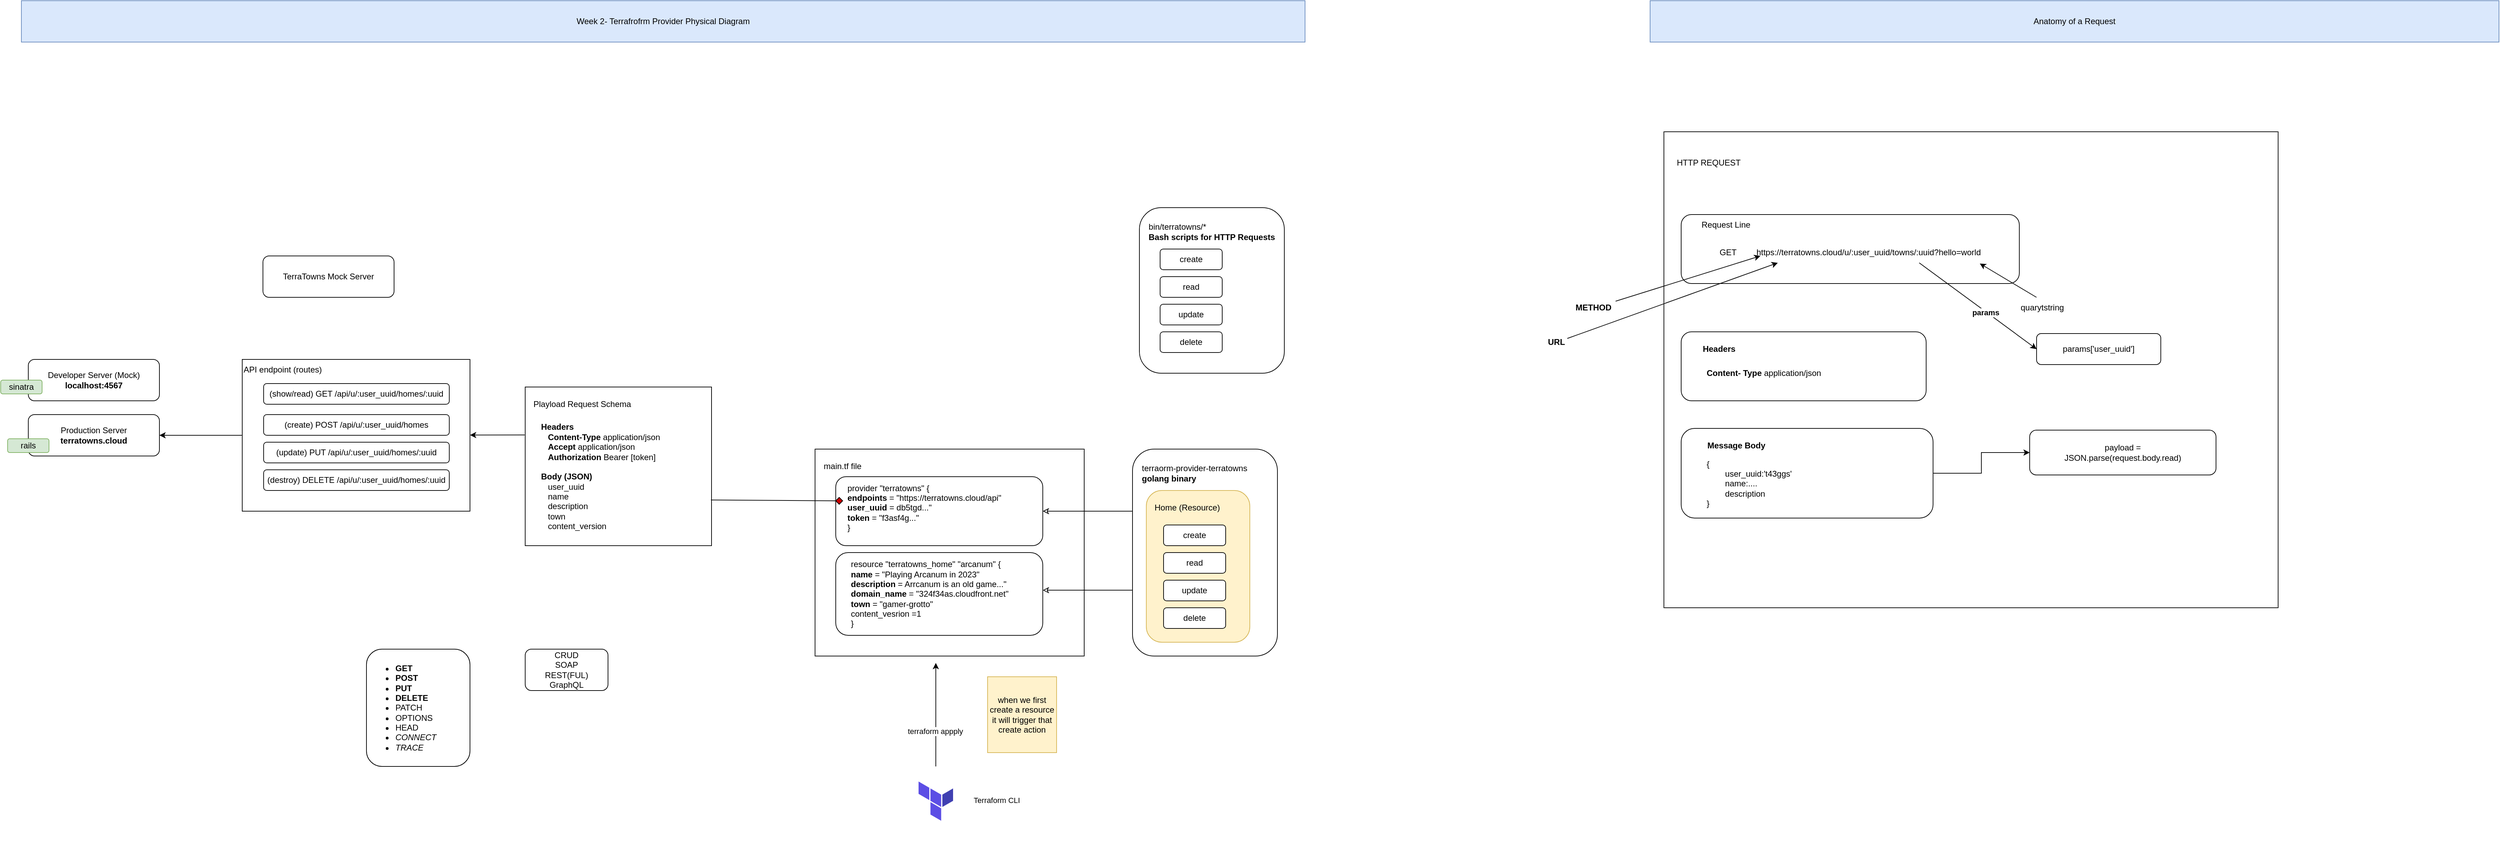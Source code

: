 <mxfile version="22.0.4" type="github">
  <diagram name="Page-1" id="9-hDQsOBaFfMstWY13xR">
    <mxGraphModel dx="5220" dy="2884" grid="1" gridSize="10" guides="1" tooltips="1" connect="1" arrows="1" fold="1" page="1" pageScale="1" pageWidth="850" pageHeight="1100" math="0" shadow="0">
      <root>
        <mxCell id="0" />
        <mxCell id="1" parent="0" />
        <mxCell id="-tGuC4WwJltdrqGDNcHd-3" value="" style="rounded=0;whiteSpace=wrap;html=1;" vertex="1" parent="1">
          <mxGeometry x="1500" y="-110" width="890" height="690" as="geometry" />
        </mxCell>
        <mxCell id="g_5SnFzGoh6url_46btn-46" value="" style="rounded=0;whiteSpace=wrap;html=1;" parent="1" vertex="1">
          <mxGeometry x="270" y="350" width="390" height="300" as="geometry" />
        </mxCell>
        <mxCell id="g_5SnFzGoh6url_46btn-52" value="" style="rounded=1;whiteSpace=wrap;html=1;" parent="1" vertex="1">
          <mxGeometry x="300" y="500" width="300" height="120" as="geometry" />
        </mxCell>
        <mxCell id="g_5SnFzGoh6url_46btn-3" value="" style="rounded=1;whiteSpace=wrap;html=1;" parent="1" vertex="1">
          <mxGeometry x="730" y="350" width="210" height="300" as="geometry" />
        </mxCell>
        <mxCell id="g_5SnFzGoh6url_46btn-6" value="" style="rounded=1;whiteSpace=wrap;html=1;fillColor=#fff2cc;strokeColor=#d6b656;" parent="1" vertex="1">
          <mxGeometry x="750" y="410" width="150" height="220" as="geometry" />
        </mxCell>
        <mxCell id="g_5SnFzGoh6url_46btn-68" style="edgeStyle=none;rounded=0;orthogonalLoop=1;jettySize=auto;html=1;entryX=0;entryY=0.5;entryDx=0;entryDy=0;endArrow=none;endFill=0;startArrow=classic;startFill=1;" parent="1" source="g_5SnFzGoh6url_46btn-1" target="g_5SnFzGoh6url_46btn-38" edge="1">
          <mxGeometry relative="1" as="geometry" />
        </mxCell>
        <mxCell id="g_5SnFzGoh6url_46btn-1" value="Production Server&lt;br&gt;&lt;b&gt;terratowns.cloud&lt;/b&gt;" style="rounded=1;whiteSpace=wrap;html=1;" parent="1" vertex="1">
          <mxGeometry x="-870" y="300" width="190" height="60" as="geometry" />
        </mxCell>
        <mxCell id="g_5SnFzGoh6url_46btn-4" value="&lt;div style=&quot;text-align: left;&quot;&gt;&lt;span style=&quot;background-color: initial;&quot;&gt;terraorm-provider-terratowns&lt;/span&gt;&lt;/div&gt;&lt;b&gt;&lt;div style=&quot;text-align: left;&quot;&gt;&lt;b style=&quot;background-color: initial;&quot;&gt;golang binary&lt;/b&gt;&lt;/div&gt;&lt;/b&gt;" style="text;strokeColor=none;align=center;fillColor=none;html=1;verticalAlign=middle;whiteSpace=wrap;rounded=0;" parent="1" vertex="1">
          <mxGeometry x="740" y="370" width="160" height="30" as="geometry" />
        </mxCell>
        <mxCell id="g_5SnFzGoh6url_46btn-5" value="create" style="rounded=1;whiteSpace=wrap;html=1;" parent="1" vertex="1">
          <mxGeometry x="775" y="460" width="90" height="30" as="geometry" />
        </mxCell>
        <mxCell id="g_5SnFzGoh6url_46btn-7" value="Home (Resource)" style="text;strokeColor=none;align=left;fillColor=none;html=1;verticalAlign=middle;whiteSpace=wrap;rounded=0;" parent="1" vertex="1">
          <mxGeometry x="760" y="420" width="130" height="30" as="geometry" />
        </mxCell>
        <mxCell id="g_5SnFzGoh6url_46btn-9" value="read" style="rounded=1;whiteSpace=wrap;html=1;" parent="1" vertex="1">
          <mxGeometry x="775" y="500" width="90" height="30" as="geometry" />
        </mxCell>
        <mxCell id="g_5SnFzGoh6url_46btn-10" value="update" style="rounded=1;whiteSpace=wrap;html=1;" parent="1" vertex="1">
          <mxGeometry x="775" y="540" width="90" height="30" as="geometry" />
        </mxCell>
        <mxCell id="g_5SnFzGoh6url_46btn-11" value="delete" style="rounded=1;whiteSpace=wrap;html=1;" parent="1" vertex="1">
          <mxGeometry x="775" y="580" width="90" height="30" as="geometry" />
        </mxCell>
        <mxCell id="g_5SnFzGoh6url_46btn-12" value="TerraTowns Mock Server" style="rounded=1;whiteSpace=wrap;html=1;" parent="1" vertex="1">
          <mxGeometry x="-530" y="70" width="190" height="60" as="geometry" />
        </mxCell>
        <mxCell id="g_5SnFzGoh6url_46btn-13" value="Developer Server (Mock)&lt;br&gt;&lt;b&gt;localhost:4567&lt;/b&gt;" style="rounded=1;whiteSpace=wrap;html=1;" parent="1" vertex="1">
          <mxGeometry x="-870" y="220" width="190" height="60" as="geometry" />
        </mxCell>
        <mxCell id="g_5SnFzGoh6url_46btn-14" value="sinatra" style="rounded=1;whiteSpace=wrap;html=1;fillColor=#d5e8d4;strokeColor=#82b366;" parent="1" vertex="1">
          <mxGeometry x="-910" y="250" width="60" height="20" as="geometry" />
        </mxCell>
        <mxCell id="g_5SnFzGoh6url_46btn-15" value="rails" style="rounded=1;whiteSpace=wrap;html=1;fillColor=#d5e8d4;strokeColor=#82b366;" parent="1" vertex="1">
          <mxGeometry x="-900" y="335" width="60" height="20" as="geometry" />
        </mxCell>
        <mxCell id="g_5SnFzGoh6url_46btn-17" value="" style="rounded=1;whiteSpace=wrap;html=1;" parent="1" vertex="1">
          <mxGeometry x="740" width="210" height="240" as="geometry" />
        </mxCell>
        <mxCell id="g_5SnFzGoh6url_46btn-19" value="&lt;div style=&quot;text-align: left;&quot;&gt;&lt;span style=&quot;background-color: initial;&quot;&gt;bin/terratowns/*&lt;/span&gt;&lt;/div&gt;&lt;b&gt;&lt;div style=&quot;text-align: left;&quot;&gt;Bash scripts for HTTP Requests&lt;/div&gt;&lt;/b&gt;" style="text;strokeColor=none;align=center;fillColor=none;html=1;verticalAlign=middle;whiteSpace=wrap;rounded=0;" parent="1" vertex="1">
          <mxGeometry x="750" y="20" width="190" height="30" as="geometry" />
        </mxCell>
        <mxCell id="g_5SnFzGoh6url_46btn-20" value="create" style="rounded=1;whiteSpace=wrap;html=1;" parent="1" vertex="1">
          <mxGeometry x="770" y="60" width="90" height="30" as="geometry" />
        </mxCell>
        <mxCell id="g_5SnFzGoh6url_46btn-22" value="read" style="rounded=1;whiteSpace=wrap;html=1;" parent="1" vertex="1">
          <mxGeometry x="770" y="100" width="90" height="30" as="geometry" />
        </mxCell>
        <mxCell id="g_5SnFzGoh6url_46btn-23" value="update" style="rounded=1;whiteSpace=wrap;html=1;" parent="1" vertex="1">
          <mxGeometry x="770" y="140" width="90" height="30" as="geometry" />
        </mxCell>
        <mxCell id="g_5SnFzGoh6url_46btn-24" value="delete" style="rounded=1;whiteSpace=wrap;html=1;" parent="1" vertex="1">
          <mxGeometry x="770" y="180" width="90" height="30" as="geometry" />
        </mxCell>
        <mxCell id="g_5SnFzGoh6url_46btn-38" value="" style="rounded=0;whiteSpace=wrap;html=1;" parent="1" vertex="1">
          <mxGeometry x="-560" y="220" width="330" height="220" as="geometry" />
        </mxCell>
        <mxCell id="g_5SnFzGoh6url_46btn-39" value="&lt;div style=&quot;&quot;&gt;API endpoint (routes)&lt;/div&gt;" style="text;strokeColor=none;align=left;fillColor=none;html=1;verticalAlign=middle;whiteSpace=wrap;rounded=0;" parent="1" vertex="1">
          <mxGeometry x="-560" y="220" width="160" height="30" as="geometry" />
        </mxCell>
        <mxCell id="g_5SnFzGoh6url_46btn-40" value="(show/read) GET /api/u/:user_uuid/homes/:uuid" style="rounded=1;whiteSpace=wrap;html=1;align=center;" parent="1" vertex="1">
          <mxGeometry x="-529" y="255" width="269" height="30" as="geometry" />
        </mxCell>
        <mxCell id="g_5SnFzGoh6url_46btn-41" value="(create) POST /api/u/:user_uuid/homes" style="rounded=1;whiteSpace=wrap;html=1;align=center;" parent="1" vertex="1">
          <mxGeometry x="-529" y="300" width="269" height="30" as="geometry" />
        </mxCell>
        <mxCell id="g_5SnFzGoh6url_46btn-42" value="(update) PUT /api/u/:user_uuid/homes/:uuid" style="rounded=1;whiteSpace=wrap;html=1;align=center;" parent="1" vertex="1">
          <mxGeometry x="-529" y="340" width="269" height="30" as="geometry" />
        </mxCell>
        <mxCell id="g_5SnFzGoh6url_46btn-44" value="(destroy) DELETE /api/u/:user_uuid/homes/:uuid" style="rounded=1;whiteSpace=wrap;html=1;align=center;" parent="1" vertex="1">
          <mxGeometry x="-529" y="380" width="269" height="30" as="geometry" />
        </mxCell>
        <mxCell id="g_5SnFzGoh6url_46btn-47" value="main.tf file" style="text;strokeColor=none;align=center;fillColor=none;html=1;verticalAlign=middle;whiteSpace=wrap;rounded=0;" parent="1" vertex="1">
          <mxGeometry x="270" y="360" width="80" height="30" as="geometry" />
        </mxCell>
        <mxCell id="g_5SnFzGoh6url_46btn-49" value="resource &quot;terratowns_home&quot; &quot;arcanum&quot; {&lt;br&gt;&lt;b&gt;name&lt;/b&gt; = &quot;Playing Arcanum in 2023&quot;&lt;br&gt;&lt;b&gt;description&lt;/b&gt; = Arrcanum is an old game...&quot;&lt;br&gt;&lt;b&gt;domain_name&lt;/b&gt; = &quot;324f34as.cloudfront.net&quot;&lt;br&gt;&lt;b&gt;town&lt;/b&gt; = &quot;gamer-grotto&quot;&lt;br&gt;content_vesrion =1&amp;nbsp;&lt;br&gt;}" style="text;strokeColor=none;align=left;fillColor=none;html=1;verticalAlign=middle;whiteSpace=wrap;rounded=0;" parent="1" vertex="1">
          <mxGeometry x="320" y="500" width="260" height="120" as="geometry" />
        </mxCell>
        <mxCell id="g_5SnFzGoh6url_46btn-50" value="" style="rounded=1;whiteSpace=wrap;html=1;" parent="1" vertex="1">
          <mxGeometry x="300" y="390" width="300" height="100" as="geometry" />
        </mxCell>
        <mxCell id="g_5SnFzGoh6url_46btn-51" value="provider &quot;terratowns&quot; {&amp;nbsp;&lt;br&gt;&lt;b&gt;endpoints&lt;/b&gt; = &quot;https://terratowns.cloud/api&quot;&lt;br&gt;&lt;b&gt;user_uuid&lt;/b&gt; = db5tgd...&quot;&lt;br&gt;&lt;b&gt;token&lt;/b&gt; = &quot;f3asf4g...&quot;&lt;br&gt;}" style="text;strokeColor=none;align=left;fillColor=none;html=1;verticalAlign=middle;whiteSpace=wrap;rounded=0;" parent="1" vertex="1">
          <mxGeometry x="315" y="400" width="260" height="70" as="geometry" />
        </mxCell>
        <mxCell id="g_5SnFzGoh6url_46btn-53" value="" style="rounded=0;whiteSpace=wrap;html=1;" parent="1" vertex="1">
          <mxGeometry x="-150" y="260" width="270" height="230" as="geometry" />
        </mxCell>
        <mxCell id="g_5SnFzGoh6url_46btn-54" value="&lt;div style=&quot;&quot;&gt;Playload Request Schema&lt;/div&gt;" style="text;strokeColor=none;align=left;fillColor=none;html=1;verticalAlign=middle;whiteSpace=wrap;rounded=0;" parent="1" vertex="1">
          <mxGeometry x="-140" y="270" width="160" height="30" as="geometry" />
        </mxCell>
        <mxCell id="g_5SnFzGoh6url_46btn-55" value="&lt;div style=&quot;&quot;&gt;&lt;b&gt;Headers&lt;/b&gt;&lt;/div&gt;&lt;div style=&quot;&quot;&gt;&lt;b&gt;&amp;nbsp; &amp;nbsp;Content-Type&lt;/b&gt; application/json&lt;/div&gt;&lt;div style=&quot;&quot;&gt;&lt;b&gt;&amp;nbsp; &amp;nbsp;Accept &lt;/b&gt;application/json&lt;/div&gt;&lt;div style=&quot;&quot;&gt;&lt;b&gt;&amp;nbsp; &amp;nbsp;Authorization &lt;/b&gt;Bearer [token]&lt;/div&gt;&lt;div style=&quot;&quot;&gt;&lt;b&gt;&lt;br&gt;&lt;/b&gt;&lt;/div&gt;&lt;div style=&quot;&quot;&gt;&lt;b&gt;Body (JSON)&lt;/b&gt;&lt;/div&gt;&lt;div style=&quot;&quot;&gt;&amp;nbsp; &amp;nbsp;user_uuid&lt;/div&gt;&lt;div style=&quot;&quot;&gt;&amp;nbsp; &amp;nbsp;name&lt;/div&gt;&lt;div style=&quot;&quot;&gt;&amp;nbsp; &amp;nbsp;description&lt;/div&gt;&lt;div style=&quot;&quot;&gt;&amp;nbsp; &amp;nbsp;town&lt;/div&gt;&lt;div style=&quot;&quot;&gt;&amp;nbsp; &amp;nbsp;content_version&lt;/div&gt;" style="text;strokeColor=none;align=left;fillColor=none;html=1;verticalAlign=middle;whiteSpace=wrap;rounded=0;" parent="1" vertex="1">
          <mxGeometry x="-129" y="310" width="230" height="160" as="geometry" />
        </mxCell>
        <mxCell id="g_5SnFzGoh6url_46btn-57" style="edgeStyle=orthogonalEdgeStyle;rounded=0;orthogonalLoop=1;jettySize=auto;html=1;" parent="1" source="g_5SnFzGoh6url_46btn-56" edge="1">
          <mxGeometry relative="1" as="geometry">
            <mxPoint x="445" y="660" as="targetPoint" />
          </mxGeometry>
        </mxCell>
        <mxCell id="g_5SnFzGoh6url_46btn-58" value="terraform appply" style="edgeLabel;html=1;align=center;verticalAlign=middle;resizable=0;points=[];" parent="g_5SnFzGoh6url_46btn-57" vertex="1" connectable="0">
          <mxGeometry x="-0.322" y="1" relative="1" as="geometry">
            <mxPoint as="offset" />
          </mxGeometry>
        </mxCell>
        <mxCell id="g_5SnFzGoh6url_46btn-56" value="" style="shape=image;verticalLabelPosition=bottom;labelBackgroundColor=default;verticalAlign=top;aspect=fixed;imageAspect=0;image=data:image/svg+xml,PHN2ZyB4bWxucz0iaHR0cDovL3d3dy53My5vcmcvMjAwMC9zdmciIGZpbGw9Im5vbmUiIHZpZXdCb3g9IjAgMCA2NCA2NCIgaGVpZ2h0PSI4MDBweCIgd2lkdGg9IjgwMHB4Ij48cGF0aCBmaWxsPSIjNDA0MEIyIiBkPSJNMzguMDYgMjYuMTUxdjExLjQ3M0w0OCAzMS44OTFWMjAuNDA2bC05Ljk0IDUuNzQ1eiIvPjxwYXRoIGZpbGw9IiM1QzRFRTUiIGQ9Im0yNy4wMyAyMC40MDYgOS45NCA1Ljc0NXYxMS40NzNsLTkuOTQtNS43NFYyMC40MDd6TTE2IDE0djExLjQ3OWw5Ljk0IDUuNzR2LTExLjQ4TDE2IDE0em0xMS4wMyAzMC42MjQgOS45NCA1Ljc0di0xMS40OGwtOS45NC01LjczOXYxMS40OHoiLz48L3N2Zz4=;" parent="1" vertex="1">
          <mxGeometry x="395" y="810" width="100" height="100" as="geometry" />
        </mxCell>
        <mxCell id="g_5SnFzGoh6url_46btn-60" style="edgeStyle=orthogonalEdgeStyle;rounded=0;orthogonalLoop=1;jettySize=auto;html=1;entryX=0;entryY=0.3;entryDx=0;entryDy=0;entryPerimeter=0;startArrow=classic;startFill=0;endArrow=none;endFill=0;" parent="1" source="g_5SnFzGoh6url_46btn-50" target="g_5SnFzGoh6url_46btn-3" edge="1">
          <mxGeometry relative="1" as="geometry" />
        </mxCell>
        <mxCell id="g_5SnFzGoh6url_46btn-61" style="edgeStyle=orthogonalEdgeStyle;rounded=0;orthogonalLoop=1;jettySize=auto;html=1;entryX=0;entryY=0.3;entryDx=0;entryDy=0;entryPerimeter=0;startArrow=classic;startFill=0;endArrow=none;endFill=0;" parent="1" edge="1">
          <mxGeometry relative="1" as="geometry">
            <mxPoint x="600" y="554.52" as="sourcePoint" />
            <mxPoint x="730" y="554.52" as="targetPoint" />
          </mxGeometry>
        </mxCell>
        <mxCell id="g_5SnFzGoh6url_46btn-62" value="when we first create a resource it will trigger that create action" style="rounded=0;whiteSpace=wrap;html=1;fillColor=#fff2cc;strokeColor=#d6b656;" parent="1" vertex="1">
          <mxGeometry x="520" y="680" width="100" height="110" as="geometry" />
        </mxCell>
        <mxCell id="g_5SnFzGoh6url_46btn-63" value="Terraform CLI" style="edgeLabel;html=1;align=center;verticalAlign=middle;resizable=0;points=[];" parent="1" vertex="1" connectable="0">
          <mxGeometry x="600" y="920" as="geometry">
            <mxPoint x="-67" y="-61" as="offset" />
          </mxGeometry>
        </mxCell>
        <mxCell id="g_5SnFzGoh6url_46btn-64" value="" style="rhombus;whiteSpace=wrap;html=1;fillColor=#CC0000;" parent="1" vertex="1">
          <mxGeometry x="300" y="420" width="10" height="10" as="geometry" />
        </mxCell>
        <mxCell id="g_5SnFzGoh6url_46btn-66" style="edgeStyle=none;rounded=0;orthogonalLoop=1;jettySize=auto;html=1;entryX=0.997;entryY=0.712;entryDx=0;entryDy=0;entryPerimeter=0;endArrow=none;endFill=0;" parent="1" source="g_5SnFzGoh6url_46btn-64" target="g_5SnFzGoh6url_46btn-53" edge="1">
          <mxGeometry relative="1" as="geometry" />
        </mxCell>
        <mxCell id="g_5SnFzGoh6url_46btn-67" style="edgeStyle=none;rounded=0;orthogonalLoop=1;jettySize=auto;html=1;entryX=-0.003;entryY=0.302;entryDx=0;entryDy=0;entryPerimeter=0;endArrow=none;endFill=0;startArrow=classic;startFill=1;" parent="1" source="g_5SnFzGoh6url_46btn-38" target="g_5SnFzGoh6url_46btn-53" edge="1">
          <mxGeometry relative="1" as="geometry" />
        </mxCell>
        <mxCell id="g_5SnFzGoh6url_46btn-69" value="&lt;ul&gt;&lt;li&gt;&lt;b&gt;GET&lt;/b&gt;&lt;/li&gt;&lt;li&gt;&lt;b&gt;POST&lt;/b&gt;&lt;/li&gt;&lt;li&gt;&lt;b&gt;PUT&lt;/b&gt;&lt;/li&gt;&lt;li&gt;&lt;b&gt;DELETE&lt;/b&gt;&lt;/li&gt;&lt;li&gt;PATCH&lt;/li&gt;&lt;li&gt;OPTIONS&lt;/li&gt;&lt;li&gt;HEAD&lt;/li&gt;&lt;li&gt;&lt;i&gt;CONNECT&lt;/i&gt;&lt;/li&gt;&lt;li&gt;&lt;i&gt;TRACE&lt;/i&gt;&lt;/li&gt;&lt;/ul&gt;" style="rounded=1;whiteSpace=wrap;html=1;align=left;" parent="1" vertex="1">
          <mxGeometry x="-380" y="640" width="150" height="170" as="geometry" />
        </mxCell>
        <mxCell id="g_5SnFzGoh6url_46btn-70" value="CRUD&lt;br&gt;SOAP&lt;br&gt;REST(FUL)&lt;br&gt;GraphQL" style="rounded=1;whiteSpace=wrap;html=1;" parent="1" vertex="1">
          <mxGeometry x="-150" y="640" width="120" height="60" as="geometry" />
        </mxCell>
        <mxCell id="-tGuC4WwJltdrqGDNcHd-1" value="Week 2- Terrafrofrm Provider Physical Diagram" style="rounded=0;whiteSpace=wrap;html=1;fillColor=#dae8fc;strokeColor=#6c8ebf;" vertex="1" parent="1">
          <mxGeometry x="-880" y="-300" width="1860" height="60" as="geometry" />
        </mxCell>
        <mxCell id="-tGuC4WwJltdrqGDNcHd-2" value="Anatomy of a Request" style="rounded=0;whiteSpace=wrap;html=1;fillColor=#dae8fc;strokeColor=#6c8ebf;" vertex="1" parent="1">
          <mxGeometry x="1480" y="-300" width="1230" height="60" as="geometry" />
        </mxCell>
        <mxCell id="-tGuC4WwJltdrqGDNcHd-5" value="&lt;div style=&quot;text-align: left;&quot;&gt;HTTP REQUEST&lt;/div&gt;" style="text;strokeColor=none;align=center;fillColor=none;html=1;verticalAlign=middle;whiteSpace=wrap;rounded=0;" vertex="1" parent="1">
          <mxGeometry x="1500" y="-80" width="130" height="30" as="geometry" />
        </mxCell>
        <mxCell id="-tGuC4WwJltdrqGDNcHd-8" value="" style="rounded=1;whiteSpace=wrap;html=1;" vertex="1" parent="1">
          <mxGeometry x="1525" y="10" width="490" height="100" as="geometry" />
        </mxCell>
        <mxCell id="-tGuC4WwJltdrqGDNcHd-6" value="&lt;div style=&quot;text-align: left;&quot;&gt;Request Line&lt;/div&gt;" style="text;strokeColor=none;align=center;fillColor=none;html=1;verticalAlign=middle;whiteSpace=wrap;rounded=0;" vertex="1" parent="1">
          <mxGeometry x="1540" y="10" width="100" height="30" as="geometry" />
        </mxCell>
        <mxCell id="-tGuC4WwJltdrqGDNcHd-7" value="&lt;div style=&quot;text-align: left;&quot;&gt;GET&lt;span style=&quot;white-space: pre;&quot;&gt;&#x9;&lt;/span&gt;&lt;span style=&quot;white-space: pre;&quot;&gt;&#x9;h&lt;/span&gt;ttps://terratowns.cloud/u/:user_uuid/towns/:uuid?hello=world&lt;/div&gt;" style="text;strokeColor=none;align=center;fillColor=none;html=1;verticalAlign=middle;whiteSpace=wrap;rounded=0;" vertex="1" parent="1">
          <mxGeometry x="1560" y="50" width="420" height="30" as="geometry" />
        </mxCell>
        <mxCell id="-tGuC4WwJltdrqGDNcHd-9" value="" style="rounded=1;whiteSpace=wrap;html=1;" vertex="1" parent="1">
          <mxGeometry x="1525" y="180" width="355" height="100" as="geometry" />
        </mxCell>
        <mxCell id="-tGuC4WwJltdrqGDNcHd-10" value="&lt;div style=&quot;text-align: left;&quot;&gt;&lt;b&gt;Headers&lt;/b&gt;&lt;/div&gt;" style="text;strokeColor=none;align=center;fillColor=none;html=1;verticalAlign=middle;whiteSpace=wrap;rounded=0;" vertex="1" parent="1">
          <mxGeometry x="1540" y="190" width="80" height="30" as="geometry" />
        </mxCell>
        <mxCell id="-tGuC4WwJltdrqGDNcHd-11" value="&lt;div style=&quot;&quot;&gt;&lt;b&gt;Content- Type&lt;/b&gt; application/json&lt;/div&gt;" style="text;strokeColor=none;align=left;fillColor=none;html=1;verticalAlign=middle;whiteSpace=wrap;rounded=0;" vertex="1" parent="1">
          <mxGeometry x="1560" y="225" width="200" height="30" as="geometry" />
        </mxCell>
        <mxCell id="-tGuC4WwJltdrqGDNcHd-29" style="edgeStyle=orthogonalEdgeStyle;rounded=0;orthogonalLoop=1;jettySize=auto;html=1;" edge="1" parent="1" source="-tGuC4WwJltdrqGDNcHd-12" target="-tGuC4WwJltdrqGDNcHd-16">
          <mxGeometry relative="1" as="geometry" />
        </mxCell>
        <mxCell id="-tGuC4WwJltdrqGDNcHd-12" value="" style="rounded=1;whiteSpace=wrap;html=1;" vertex="1" parent="1">
          <mxGeometry x="1525" y="320" width="365" height="130" as="geometry" />
        </mxCell>
        <mxCell id="-tGuC4WwJltdrqGDNcHd-13" value="&lt;div style=&quot;&quot;&gt;&lt;b&gt;Message Body&lt;/b&gt;&lt;/div&gt;" style="text;strokeColor=none;align=center;fillColor=none;html=1;verticalAlign=middle;whiteSpace=wrap;rounded=0;" vertex="1" parent="1">
          <mxGeometry x="1540" y="330" width="130" height="30" as="geometry" />
        </mxCell>
        <mxCell id="-tGuC4WwJltdrqGDNcHd-14" value="&lt;div style=&quot;&quot;&gt;{&lt;/div&gt;&lt;div style=&quot;&quot;&gt;&amp;nbsp;&lt;span style=&quot;white-space: pre;&quot;&gt;&#x9;&lt;/span&gt;user_uuid:&#39;t43ggs&#39;&lt;/div&gt;&lt;div style=&quot;&quot;&gt;&lt;span style=&quot;white-space: pre;&quot;&gt;&#x9;&lt;/span&gt;name:....&lt;br&gt;&lt;/div&gt;&lt;div style=&quot;&quot;&gt;&lt;span style=&quot;white-space: pre;&quot;&gt;&#x9;&lt;/span&gt;description&lt;br&gt;&lt;/div&gt;&lt;div style=&quot;&quot;&gt;}&lt;/div&gt;" style="text;strokeColor=none;align=left;fillColor=none;html=1;verticalAlign=middle;whiteSpace=wrap;rounded=0;" vertex="1" parent="1">
          <mxGeometry x="1560" y="360" width="260" height="80" as="geometry" />
        </mxCell>
        <mxCell id="-tGuC4WwJltdrqGDNcHd-15" value="params[&#39;user_uuid&#39;]" style="rounded=1;whiteSpace=wrap;html=1;" vertex="1" parent="1">
          <mxGeometry x="2040" y="182.5" width="180" height="45" as="geometry" />
        </mxCell>
        <mxCell id="-tGuC4WwJltdrqGDNcHd-16" value="payload =&lt;br&gt;JSON.parse(request.body.read)" style="rounded=1;whiteSpace=wrap;html=1;" vertex="1" parent="1">
          <mxGeometry x="2030" y="322.5" width="270" height="65" as="geometry" />
        </mxCell>
        <mxCell id="-tGuC4WwJltdrqGDNcHd-18" value="&lt;div style=&quot;&quot;&gt;quarytstring&lt;/div&gt;" style="text;strokeColor=none;align=left;fillColor=none;html=1;verticalAlign=middle;whiteSpace=wrap;rounded=0;" vertex="1" parent="1">
          <mxGeometry x="2015" y="130" width="100" height="30" as="geometry" />
        </mxCell>
        <mxCell id="-tGuC4WwJltdrqGDNcHd-21" style="rounded=0;orthogonalLoop=1;jettySize=auto;html=1;entryX=0.947;entryY=1.033;entryDx=0;entryDy=0;entryPerimeter=0;" edge="1" parent="1" source="-tGuC4WwJltdrqGDNcHd-18" target="-tGuC4WwJltdrqGDNcHd-7">
          <mxGeometry relative="1" as="geometry" />
        </mxCell>
        <mxCell id="-tGuC4WwJltdrqGDNcHd-22" style="rounded=0;orthogonalLoop=1;jettySize=auto;html=1;entryX=0.738;entryY=1;entryDx=0;entryDy=0;entryPerimeter=0;exitX=0;exitY=0.5;exitDx=0;exitDy=0;endArrow=none;endFill=0;startArrow=classic;startFill=1;" edge="1" parent="1" source="-tGuC4WwJltdrqGDNcHd-15" target="-tGuC4WwJltdrqGDNcHd-7">
          <mxGeometry relative="1" as="geometry" />
        </mxCell>
        <mxCell id="-tGuC4WwJltdrqGDNcHd-23" value="&lt;b&gt;params&lt;/b&gt;" style="edgeLabel;html=1;align=center;verticalAlign=middle;resizable=0;points=[];" vertex="1" connectable="0" parent="-tGuC4WwJltdrqGDNcHd-22">
          <mxGeometry x="-0.133" y="1" relative="1" as="geometry">
            <mxPoint as="offset" />
          </mxGeometry>
        </mxCell>
        <mxCell id="-tGuC4WwJltdrqGDNcHd-25" value="&lt;div style=&quot;&quot;&gt;&lt;b&gt;METHOD&lt;/b&gt;&lt;/div&gt;" style="text;strokeColor=none;align=left;fillColor=none;html=1;verticalAlign=middle;whiteSpace=wrap;rounded=0;" vertex="1" parent="1">
          <mxGeometry x="1370" y="130" width="60" height="30" as="geometry" />
        </mxCell>
        <mxCell id="-tGuC4WwJltdrqGDNcHd-26" style="rounded=0;orthogonalLoop=1;jettySize=auto;html=1;entryX=0.19;entryY=0.667;entryDx=0;entryDy=0;entryPerimeter=0;" edge="1" parent="1" source="-tGuC4WwJltdrqGDNcHd-25" target="-tGuC4WwJltdrqGDNcHd-7">
          <mxGeometry relative="1" as="geometry" />
        </mxCell>
        <mxCell id="-tGuC4WwJltdrqGDNcHd-28" style="rounded=0;orthogonalLoop=1;jettySize=auto;html=1;entryX=0.25;entryY=1;entryDx=0;entryDy=0;" edge="1" parent="1" source="-tGuC4WwJltdrqGDNcHd-27" target="-tGuC4WwJltdrqGDNcHd-7">
          <mxGeometry relative="1" as="geometry" />
        </mxCell>
        <mxCell id="-tGuC4WwJltdrqGDNcHd-27" value="&lt;div style=&quot;&quot;&gt;&lt;b&gt;URL&lt;/b&gt;&lt;/div&gt;" style="text;strokeColor=none;align=left;fillColor=none;html=1;verticalAlign=middle;whiteSpace=wrap;rounded=0;" vertex="1" parent="1">
          <mxGeometry x="1330" y="180" width="30" height="30" as="geometry" />
        </mxCell>
      </root>
    </mxGraphModel>
  </diagram>
</mxfile>
